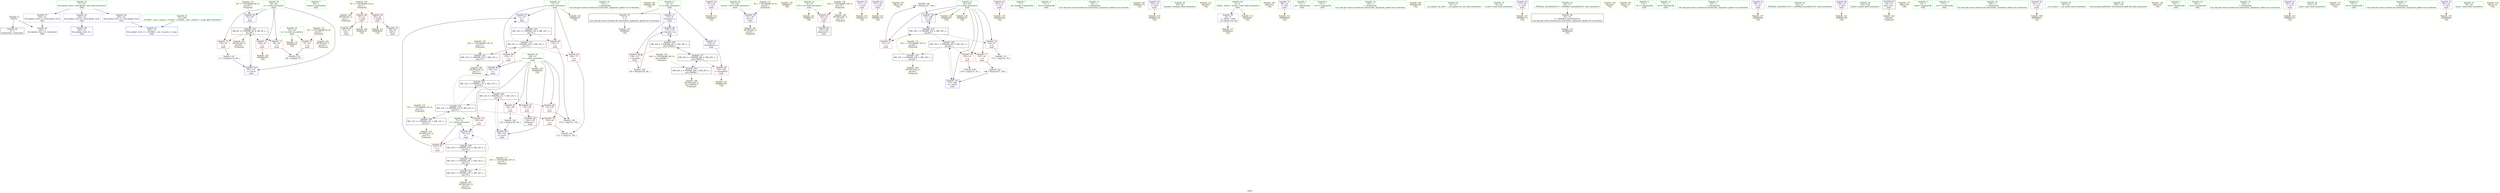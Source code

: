 digraph "SVFG" {
	label="SVFG";

	Node0x55e25ae00c70 [shape=record,color=grey,label="{NodeID: 0\nNullPtr}"];
	Node0x55e25ae00c70 -> Node0x55e25ae18ca0[style=solid];
	Node0x55e25ae00c70 -> Node0x55e25ae1c6e0[style=solid];
	Node0x55e25ae2abd0 [shape=record,color=yellow,style=double,label="{NodeID: 173\n8V_1 = ENCHI(MR_8V_0)\npts\{66 \}\nFun[main]}"];
	Node0x55e25ae2abd0 -> Node0x55e25ae1c8b0[style=dashed];
	Node0x55e25ae1c4e0 [shape=record,color=blue,label="{NodeID: 90\n202\<--32\nllvm.global_ctors_0\<--\nGlob }"];
	Node0x55e25ae02250 [shape=record,color=green,label="{NodeID: 7\n20\<--1\nstdout\<--dummyObj\nGlob }"];
	Node0x55e25ae2b1f0 [shape=record,color=yellow,style=double,label="{NodeID: 180\nRETMU(2V_1)\npts\{1 \}\nFun[main]}"];
	Node0x55e25ae192e0 [shape=record,color=blue,label="{NodeID: 97\n71\<--127\ny\<--\nmain\n}"];
	Node0x55e25ae192e0 -> Node0x55e25ae294f0[style=dashed];
	Node0x55e25ae174b0 [shape=record,color=green,label="{NodeID: 14\n78\<--1\n\<--dummyObj\nCan only get source location for instruction, argument, global var or function.}"];
	Node0x55e25ae2c250 [shape=record,color=yellow,style=double,label="{NodeID: 187\nRETMU(16V_2)\npts\{74 \}\nFun[main]}"];
	Node0x55e25ae19890 [shape=record,color=yellow,style=double,label="{NodeID: 104\nAPARM(106)\nCS[]}"];
	Node0x55e25ae17920 [shape=record,color=green,label="{NodeID: 21\n8\<--10\na\<--a_field_insensitive\nGlob }"];
	Node0x55e25ae17920 -> Node0x55e25ae18da0[style=solid];
	Node0x55e25ae17920 -> Node0x55e25ae1a4a0[style=solid];
	Node0x55e25ae17920 -> Node0x55e25ae1a570[style=solid];
	Node0x55e25ae1deb0 [shape=record,color=yellow,style=double,label="{NodeID: 111\nAPARM(87)\nCS[]}"];
	Node0x55e25ae18020 [shape=record,color=green,label="{NodeID: 28\n61\<--62\nretval\<--retval_field_insensitive\nmain\n}"];
	Node0x55e25ae18020 -> Node0x55e25ae1c7e0[style=solid];
	Node0x55e25ae1e460 [shape=record,color=yellow,style=double,label="{NodeID: 118\nAPARM(7)\nCS[]}"];
	Node0x55e25ae185d0 [shape=record,color=green,label="{NodeID: 35\n75\<--76\nx19\<--x19_field_insensitive\nmain\n}"];
	Node0x55e25ae185d0 -> Node0x55e25ae1c270[style=solid];
	Node0x55e25ae185d0 -> Node0x55e25ae1e7a0[style=solid];
	Node0x55e25ae1ea10 [shape=record,color=yellow,style=double,label="{NodeID: 125\nAPARM(111)\nCS[]}"];
	Node0x55e25ae18ca0 [shape=record,color=black,label="{NodeID: 42\n2\<--3\ndummyVal\<--dummyVal\n}"];
	Node0x55e25ae1efc0 [shape=record,color=yellow,style=double,label="{NodeID: 132\nAPARM(171)\nCS[]}"];
	Node0x55e25ae1a300 [shape=record,color=black,label="{NodeID: 49\n161\<--160\nidxprom21\<--\nmain\n}"];
	Node0x55e25ae199f0 [shape=record,color=yellow,style=double,label="{NodeID: 139\nARet(118)\nCS[]}"];
	Node0x55e25ae1a8b0 [shape=record,color=purple,label="{NodeID: 56\n87\<--18\n\<--.str.3\nmain\n}"];
	Node0x55e25ae1a8b0 -> Node0x55e25ae1deb0[style=solid];
	Node0x55e25ae1a0e0 [shape=record,color=grey,label="{NodeID: 146\n148 = Binary(147, 149, )\n}"];
	Node0x55e25ae1a0e0 -> Node0x55e25ae19550[style=solid];
	Node0x55e25ae1ae60 [shape=record,color=purple,label="{NodeID: 63\n164\<--27\n\<--.str.7\nmain\n}"];
	Node0x55e25ae1ae60 -> Node0x55e25ae1ee20[style=solid];
	Node0x55e25ae249f0 [shape=record,color=black,label="{NodeID: 153\nMR_10V_3 = PHI(MR_10V_4, MR_10V_2, )\npts\{68 \}\n}"];
	Node0x55e25ae249f0 -> Node0x55e25ae1b7e0[style=dashed];
	Node0x55e25ae249f0 -> Node0x55e25ae1b8b0[style=dashed];
	Node0x55e25ae249f0 -> Node0x55e25ae19550[style=dashed];
	Node0x55e25ae249f0 -> Node0x55e25ae280f0[style=dashed];
	Node0x55e25ae1b4a0 [shape=record,color=red,label="{NodeID: 70\n97\<--63\n\<--zz\nmain\n}"];
	Node0x55e25ae1b4a0 -> Node0x55e25ae20bc0[style=solid];
	Node0x55e25ae26cf0 [shape=record,color=black,label="{NodeID: 160\nMR_12V_2 = PHI(MR_12V_3, MR_12V_1, )\npts\{70 \}\n}"];
	Node0x55e25ae26cf0 -> Node0x55e25ae24ef0[style=dashed];
	Node0x55e25ae26cf0 -> Node0x55e25ae2c090[style=dashed];
	Node0x55e25ae1ba50 [shape=record,color=red,label="{NodeID: 77\n167\<--67\n\<--n\nmain\n}"];
	Node0x55e25ae1ba50 -> Node0x55e25ae19c60[style=solid];
	Node0x55e25ae28ff0 [shape=record,color=black,label="{NodeID: 167\nMR_12V_5 = PHI(MR_12V_4, MR_12V_3, )\npts\{70 \}\n}"];
	Node0x55e25ae28ff0 -> Node0x55e25ae285f0[style=dashed];
	Node0x55e25ae1c000 [shape=record,color=red,label="{NodeID: 84\n125\<--71\n\<--y\nmain\n}"];
	Node0x55e25ae1c000 -> Node0x55e25ae19210[style=solid];
	Node0x55e25adffd80 [shape=record,color=green,label="{NodeID: 1\n7\<--1\n__dso_handle\<--dummyObj\nGlob }"];
	Node0x55e25ae2acb0 [shape=record,color=yellow,style=double,label="{NodeID: 174\n10V_1 = ENCHI(MR_10V_0)\npts\{68 \}\nFun[main]}"];
	Node0x55e25ae2acb0 -> Node0x55e25ae267f0[style=dashed];
	Node0x55e25ae1c5e0 [shape=record,color=blue,label="{NodeID: 91\n203\<--33\nllvm.global_ctors_1\<--_GLOBAL__sub_I_zuoyou_1_0.cpp\nGlob }"];
	Node0x55e25ae022e0 [shape=record,color=green,label="{NodeID: 8\n21\<--1\n.str.4\<--dummyObj\nGlob }"];
	Node0x55e25ae2bd10 [shape=record,color=yellow,style=double,label="{NodeID: 181\nRETMU(4V_2)\npts\{62 \}\nFun[main]}"];
	Node0x55e25ae193b0 [shape=record,color=blue,label="{NodeID: 98\n137\<--139\narrayidx\<--inc\nmain\n}"];
	Node0x55e25ae193b0 -> Node0x55e25ae28af0[style=dashed];
	Node0x55e25ae17540 [shape=record,color=green,label="{NodeID: 15\n94\<--1\n\<--dummyObj\nCan only get source location for instruction, argument, global var or function.}"];
	Node0x55e25ae2c330 [shape=record,color=yellow,style=double,label="{NodeID: 188\nRETMU(18V_1)\npts\{76 \}\nFun[main]}"];
	Node0x55e25ae19960 [shape=record,color=yellow,style=double,label="{NodeID: 105\nAPARM(107)\nCS[]}"];
	Node0x55e25ae17a20 [shape=record,color=green,label="{NodeID: 22\n31\<--35\nllvm.global_ctors\<--llvm.global_ctors_field_insensitive\nGlob }"];
	Node0x55e25ae17a20 -> Node0x55e25ae1b000[style=solid];
	Node0x55e25ae17a20 -> Node0x55e25ae1b100[style=solid];
	Node0x55e25ae17a20 -> Node0x55e25ae1b200[style=solid];
	Node0x55e25ae1df80 [shape=record,color=yellow,style=double,label="{NodeID: 112\nAPARM(85)\nCS[]}"];
	Node0x55e25ae180f0 [shape=record,color=green,label="{NodeID: 29\n63\<--64\nzz\<--zz_field_insensitive\nmain\n}"];
	Node0x55e25ae180f0 -> Node0x55e25ae1b4a0[style=solid];
	Node0x55e25ae180f0 -> Node0x55e25ae1e120[style=solid];
	Node0x55e25ae1e530 [shape=record,color=yellow,style=double,label="{NodeID: 119\nAPARM(152)\nCS[]}"];
	Node0x55e25ae186a0 [shape=record,color=green,label="{NodeID: 36\n83\<--84\nfreopen\<--freopen_field_insensitive\n}"];
	Node0x55e25ae1eae0 [shape=record,color=yellow,style=double,label="{NodeID: 126\nAPARM(67)\nCS[]}"];
	Node0x55e25ae18da0 [shape=record,color=black,label="{NodeID: 43\n9\<--8\n\<--a\nCan only get source location for instruction, argument, global var or function.}"];
	Node0x55e25ae18da0 -> Node0x55e25ae197c0[style=solid];
	Node0x55e25ae1f090 [shape=record,color=yellow,style=double,label="{NodeID: 133\nARet(90)\nCS[]}"];
	Node0x55e25ae1a3d0 [shape=record,color=purple,label="{NodeID: 50\n42\<--4\n\<--_ZStL8__ioinit\n__cxx_global_var_init\n}"];
	Node0x55e25ae1a3d0 -> Node0x55e25ae1e390[style=solid];
	Node0x55e25ae19a80 [shape=record,color=yellow,style=double,label="{NodeID: 140\nARet(165)\nCS[]}"];
	Node0x55e25ae1a980 [shape=record,color=purple,label="{NodeID: 57\n89\<--21\n\<--.str.4\nmain\n}"];
	Node0x55e25ae1a980 -> Node0x55e25ae1e050[style=solid];
	Node0x55e25ae20440 [shape=record,color=grey,label="{NodeID: 147\n177 = Binary(176, 94, )\n}"];
	Node0x55e25ae20440 -> Node0x55e25ae196f0[style=solid];
	Node0x55e25ae1af30 [shape=record,color=purple,label="{NodeID: 64\n171\<--29\n\<--.str.8\nmain\n}"];
	Node0x55e25ae1af30 -> Node0x55e25ae1efc0[style=solid];
	Node0x55e25ae24ef0 [shape=record,color=black,label="{NodeID: 154\nMR_12V_3 = PHI(MR_12V_6, MR_12V_2, )\npts\{70 \}\n}"];
	Node0x55e25ae24ef0 -> Node0x55e25ae1bb20[style=dashed];
	Node0x55e25ae24ef0 -> Node0x55e25ae1bbf0[style=dashed];
	Node0x55e25ae24ef0 -> Node0x55e25ae19210[style=dashed];
	Node0x55e25ae24ef0 -> Node0x55e25ae26cf0[style=dashed];
	Node0x55e25ae24ef0 -> Node0x55e25ae28ff0[style=dashed];
	Node0x55e25ae1b570 [shape=record,color=red,label="{NodeID: 71\n96\<--65\n\<--z\nmain\n}"];
	Node0x55e25ae1b570 -> Node0x55e25ae20bc0[style=solid];
	Node0x55e25ae271f0 [shape=record,color=black,label="{NodeID: 161\nMR_14V_2 = PHI(MR_14V_3, MR_14V_1, )\npts\{72 \}\n}"];
	Node0x55e25ae271f0 -> Node0x55e25ae253f0[style=dashed];
	Node0x55e25ae271f0 -> Node0x55e25ae2c170[style=dashed];
	Node0x55e25ae1bb20 [shape=record,color=red,label="{NodeID: 78\n119\<--69\n\<--x\nmain\n}"];
	Node0x55e25ae1bb20 -> Node0x55e25ae208c0[style=solid];
	Node0x55e25ae294f0 [shape=record,color=black,label="{NodeID: 168\nMR_14V_5 = PHI(MR_14V_4, MR_14V_3, )\npts\{72 \}\n}"];
	Node0x55e25ae294f0 -> Node0x55e25ae1c0d0[style=dashed];
	Node0x55e25ae294f0 -> Node0x55e25ae253f0[style=dashed];
	Node0x55e25ae1c0d0 [shape=record,color=red,label="{NodeID: 85\n132\<--71\n\<--y\nmain\n}"];
	Node0x55e25ae1c0d0 -> Node0x55e25ae20740[style=solid];
	Node0x55e25ae00fd0 [shape=record,color=green,label="{NodeID: 2\n11\<--1\n.str\<--dummyObj\nGlob }"];
	Node0x55e25ae2ad90 [shape=record,color=yellow,style=double,label="{NodeID: 175\n12V_1 = ENCHI(MR_12V_0)\npts\{70 \}\nFun[main]}"];
	Node0x55e25ae2ad90 -> Node0x55e25ae26cf0[style=dashed];
	Node0x55e25ae1c6e0 [shape=record,color=blue, style = dotted,label="{NodeID: 92\n204\<--3\nllvm.global_ctors_2\<--dummyVal\nGlob }"];
	Node0x55e25ae01830 [shape=record,color=green,label="{NodeID: 9\n23\<--1\n.str.5\<--dummyObj\nGlob }"];
	Node0x55e25ae2bdf0 [shape=record,color=yellow,style=double,label="{NodeID: 182\nRETMU(6V_1)\npts\{64 \}\nFun[main]}"];
	Node0x55e25ae19480 [shape=record,color=blue,label="{NodeID: 99\n69\<--143\nx\<--inc12\nmain\n}"];
	Node0x55e25ae19480 -> Node0x55e25ae285f0[style=dashed];
	Node0x55e25ae175d0 [shape=record,color=green,label="{NodeID: 16\n106\<--1\n\<--dummyObj\nCan only get source location for instruction, argument, global var or function.}"];
	Node0x55e25ae2c410 [shape=record,color=yellow,style=double,label="{NodeID: 189\nRETMU(20V_2)\npts\{100000 \}\nFun[main]}"];
	Node0x55e25ae1daa0 [shape=record,color=yellow,style=double,label="{NodeID: 106\nAPARM(108)\nCS[]}"];
	Node0x55e25ae17b20 [shape=record,color=green,label="{NodeID: 23\n36\<--37\n__cxx_global_var_init\<--__cxx_global_var_init_field_insensitive\n}"];
	Node0x55e25ae1e050 [shape=record,color=yellow,style=double,label="{NodeID: 113\nAPARM(89)\nCS[]}"];
	Node0x55e25ae181c0 [shape=record,color=green,label="{NodeID: 30\n65\<--66\nz\<--z_field_insensitive\nmain\n}"];
	Node0x55e25ae181c0 -> Node0x55e25ae1b570[style=solid];
	Node0x55e25ae181c0 -> Node0x55e25ae1b640[style=solid];
	Node0x55e25ae181c0 -> Node0x55e25ae1b710[style=solid];
	Node0x55e25ae181c0 -> Node0x55e25ae1c8b0[style=solid];
	Node0x55e25ae181c0 -> Node0x55e25ae196f0[style=solid];
	Node0x55e25ae1e600 [shape=record,color=yellow,style=double,label="{NodeID: 120\nAPARM(67)\nCS[]}"];
	Node0x55e25ae187a0 [shape=record,color=green,label="{NodeID: 37\n91\<--92\nscanf\<--scanf_field_insensitive\n}"];
	Node0x55e25ae1ebb0 [shape=record,color=yellow,style=double,label="{NodeID: 127\nAPARM(117)\nCS[]}"];
	Node0x55e25ae18ea0 [shape=record,color=black,label="{NodeID: 44\n44\<--45\n\<--_ZNSt8ios_base4InitD1Ev\nCan only get source location for instruction, argument, global var or function.}"];
	Node0x55e25ae18ea0 -> Node0x55e25ae1e2c0[style=solid];
	Node0x55e25ae1f120 [shape=record,color=yellow,style=double,label="{NodeID: 134\nARet(43)\nCS[]}"];
	Node0x55e25ae1a4a0 [shape=record,color=purple,label="{NodeID: 51\n137\<--8\narrayidx\<--a\nmain\n}"];
	Node0x55e25ae1a4a0 -> Node0x55e25ae1c340[style=solid];
	Node0x55e25ae1a4a0 -> Node0x55e25ae193b0[style=solid];
	Node0x55e25ae19b10 [shape=record,color=yellow,style=double,label="{NodeID: 141\nARet(172)\nCS[]}"];
	Node0x55e25ae1aa50 [shape=record,color=purple,label="{NodeID: 58\n111\<--21\n\<--.str.4\nmain\n}"];
	Node0x55e25ae1aa50 -> Node0x55e25ae1ea10[style=solid];
	Node0x55e25ae205c0 [shape=record,color=grey,label="{NodeID: 148\n156 = cmp(155, 78, )\n}"];
	Node0x55e25ae1b000 [shape=record,color=purple,label="{NodeID: 65\n202\<--31\nllvm.global_ctors_0\<--llvm.global_ctors\nGlob }"];
	Node0x55e25ae1b000 -> Node0x55e25ae1c4e0[style=solid];
	Node0x55e25ae253f0 [shape=record,color=black,label="{NodeID: 155\nMR_14V_3 = PHI(MR_14V_5, MR_14V_2, )\npts\{72 \}\n}"];
	Node0x55e25ae253f0 -> Node0x55e25ae1bf30[style=dashed];
	Node0x55e25ae253f0 -> Node0x55e25ae1c000[style=dashed];
	Node0x55e25ae253f0 -> Node0x55e25ae192e0[style=dashed];
	Node0x55e25ae253f0 -> Node0x55e25ae271f0[style=dashed];
	Node0x55e25ae253f0 -> Node0x55e25ae294f0[style=dashed];
	Node0x55e25ae1b640 [shape=record,color=red,label="{NodeID: 72\n100\<--65\n\<--z\nmain\n}"];
	Node0x55e25ae1b640 -> Node0x55e25ae1e940[style=solid];
	Node0x55e25ae276f0 [shape=record,color=black,label="{NodeID: 162\nMR_16V_2 = PHI(MR_16V_3, MR_16V_1, )\npts\{74 \}\n}"];
	Node0x55e25ae276f0 -> Node0x55e25ae258f0[style=dashed];
	Node0x55e25ae276f0 -> Node0x55e25ae2c250[style=dashed];
	Node0x55e25ae1bbf0 [shape=record,color=red,label="{NodeID: 79\n123\<--69\n\<--x\nmain\n}"];
	Node0x55e25ae1bbf0 -> Node0x55e25ae1c980[style=solid];
	Node0x55e25ae299f0 [shape=record,color=black,label="{NodeID: 169\nMR_16V_5 = PHI(MR_16V_4, MR_16V_3, )\npts\{74 \}\n}"];
	Node0x55e25ae299f0 -> Node0x55e25ae258f0[style=dashed];
	Node0x55e25ae1c1a0 [shape=record,color=red,label="{NodeID: 86\n127\<--73\n\<--t\nmain\n}"];
	Node0x55e25ae1c1a0 -> Node0x55e25ae192e0[style=solid];
	Node0x55e25ae010c0 [shape=record,color=green,label="{NodeID: 3\n13\<--1\n.str.1\<--dummyObj\nGlob }"];
	Node0x55e25ae2ae70 [shape=record,color=yellow,style=double,label="{NodeID: 176\n14V_1 = ENCHI(MR_14V_0)\npts\{72 \}\nFun[main]}"];
	Node0x55e25ae2ae70 -> Node0x55e25ae271f0[style=dashed];
	Node0x55e25ae1c7e0 [shape=record,color=blue,label="{NodeID: 93\n61\<--78\nretval\<--\nmain\n}"];
	Node0x55e25ae1c7e0 -> Node0x55e25ae2bd10[style=dashed];
	Node0x55e25ae018c0 [shape=record,color=green,label="{NodeID: 10\n25\<--1\n.str.6\<--dummyObj\nGlob }"];
	Node0x55e25ae2bed0 [shape=record,color=yellow,style=double,label="{NodeID: 183\nRETMU(8V_3)\npts\{66 \}\nFun[main]}"];
	Node0x55e25ae19550 [shape=record,color=blue,label="{NodeID: 100\n67\<--148\nn\<--dec\nmain\n}"];
	Node0x55e25ae19550 -> Node0x55e25ae249f0[style=dashed];
	Node0x55e25ae17660 [shape=record,color=green,label="{NodeID: 17\n107\<--1\n\<--dummyObj\nCan only get source location for instruction, argument, global var or function.}"];
	Node0x55e25ae1db70 [shape=record,color=yellow,style=double,label="{NodeID: 107\nAPARM(80)\nCS[]}"];
	Node0x55e25ae17c20 [shape=record,color=green,label="{NodeID: 24\n40\<--41\n_ZNSt8ios_base4InitC1Ev\<--_ZNSt8ios_base4InitC1Ev_field_insensitive\n}"];
	Node0x55e25ae1e120 [shape=record,color=yellow,style=double,label="{NodeID: 114\nAPARM(63)\nCS[]}"];
	Node0x55e25ae18290 [shape=record,color=green,label="{NodeID: 31\n67\<--68\nn\<--n_field_insensitive\nmain\n}"];
	Node0x55e25ae18290 -> Node0x55e25ae1b7e0[style=solid];
	Node0x55e25ae18290 -> Node0x55e25ae1b8b0[style=solid];
	Node0x55e25ae18290 -> Node0x55e25ae1b980[style=solid];
	Node0x55e25ae18290 -> Node0x55e25ae1ba50[style=solid];
	Node0x55e25ae18290 -> Node0x55e25ae19550[style=solid];
	Node0x55e25ae18290 -> Node0x55e25ae19620[style=solid];
	Node0x55e25ae18290 -> Node0x55e25ae1e600[style=solid];
	Node0x55e25ae18290 -> Node0x55e25ae1eae0[style=solid];
	Node0x55e25ae1e6d0 [shape=record,color=yellow,style=double,label="{NodeID: 121\nAPARM(158)\nCS[]}"];
	Node0x55e25ae188a0 [shape=record,color=green,label="{NodeID: 38\n103\<--104\nprintf\<--printf_field_insensitive\n}"];
	Node0x55e25ae1ec80 [shape=record,color=yellow,style=double,label="{NodeID: 128\nAPARM(69)\nCS[]}"];
	Node0x55e25ae18fa0 [shape=record,color=black,label="{NodeID: 45\n60\<--78\nmain_ret\<--\nmain\n}"];
	Node0x55e25ae18fa0 -> Node0x55e25ae19ba0[style=solid];
	Node0x55e25ae1f1b0 [shape=record,color=yellow,style=double,label="{NodeID: 135\nARet(153)\nCS[]}"];
	Node0x55e25ae1a570 [shape=record,color=purple,label="{NodeID: 52\n162\<--8\narrayidx22\<--a\nmain\n}"];
	Node0x55e25ae1a570 -> Node0x55e25ae1c410[style=solid];
	Node0x55e25ae19ba0 [shape=record,color=yellow,style=double,label="{NodeID: 142\nFRet(60)\nFun[main]}"];
	Node0x55e25ae1ab20 [shape=record,color=purple,label="{NodeID: 59\n152\<--21\n\<--.str.4\nmain\n}"];
	Node0x55e25ae1ab20 -> Node0x55e25ae1e530[style=solid];
	Node0x55e25ae20740 [shape=record,color=grey,label="{NodeID: 149\n133 = cmp(131, 132, )\n}"];
	Node0x55e25ae1b100 [shape=record,color=purple,label="{NodeID: 66\n203\<--31\nllvm.global_ctors_1\<--llvm.global_ctors\nGlob }"];
	Node0x55e25ae1b100 -> Node0x55e25ae1c5e0[style=solid];
	Node0x55e25ae258f0 [shape=record,color=black,label="{NodeID: 156\nMR_16V_3 = PHI(MR_16V_5, MR_16V_2, )\npts\{74 \}\n}"];
	Node0x55e25ae258f0 -> Node0x55e25ae1c980[style=dashed];
	Node0x55e25ae258f0 -> Node0x55e25ae276f0[style=dashed];
	Node0x55e25ae258f0 -> Node0x55e25ae299f0[style=dashed];
	Node0x55e25ae1b710 [shape=record,color=red,label="{NodeID: 73\n176\<--65\n\<--z\nmain\n}"];
	Node0x55e25ae1b710 -> Node0x55e25ae20440[style=solid];
	Node0x55e25ae27bf0 [shape=record,color=black,label="{NodeID: 163\nMR_20V_2 = PHI(MR_20V_3, MR_20V_1, )\npts\{100000 \}\n}"];
	Node0x55e25ae27bf0 -> Node0x55e25ae25df0[style=dashed];
	Node0x55e25ae27bf0 -> Node0x55e25ae2c410[style=dashed];
	Node0x55e25ae1bcc0 [shape=record,color=red,label="{NodeID: 80\n131\<--69\n\<--x\nmain\n}"];
	Node0x55e25ae1bcc0 -> Node0x55e25ae20740[style=solid];
	Node0x55e25ae29ef0 [shape=record,color=yellow,style=double,label="{NodeID: 170\n2V_1 = ENCHI(MR_2V_0)\npts\{1 \}\nFun[main]}"];
	Node0x55e25ae29ef0 -> Node0x55e25ae1b300[style=dashed];
	Node0x55e25ae29ef0 -> Node0x55e25ae1b3d0[style=dashed];
	Node0x55e25ae29ef0 -> Node0x55e25ae2b1f0[style=dashed];
	Node0x55e25ae1c270 [shape=record,color=red,label="{NodeID: 87\n160\<--75\n\<--x19\nmain\n}"];
	Node0x55e25ae1c270 -> Node0x55e25ae1a300[style=solid];
	Node0x55e25ae16ef0 [shape=record,color=green,label="{NodeID: 4\n15\<--1\nstdin\<--dummyObj\nGlob }"];
	Node0x55e25ae2af50 [shape=record,color=yellow,style=double,label="{NodeID: 177\n16V_1 = ENCHI(MR_16V_0)\npts\{74 \}\nFun[main]}"];
	Node0x55e25ae2af50 -> Node0x55e25ae276f0[style=dashed];
	Node0x55e25ae1c8b0 [shape=record,color=blue,label="{NodeID: 94\n65\<--94\nz\<--\nmain\n}"];
	Node0x55e25ae1c8b0 -> Node0x55e25ae262f0[style=dashed];
	Node0x55e25ae01990 [shape=record,color=green,label="{NodeID: 11\n27\<--1\n.str.7\<--dummyObj\nGlob }"];
	Node0x55e25ae2bfb0 [shape=record,color=yellow,style=double,label="{NodeID: 184\nRETMU(10V_2)\npts\{68 \}\nFun[main]}"];
	Node0x55e25ae19620 [shape=record,color=blue,label="{NodeID: 101\n67\<--168\nn\<--dec25\nmain\n}"];
	Node0x55e25ae19620 -> Node0x55e25ae280f0[style=dashed];
	Node0x55e25ae176f0 [shape=record,color=green,label="{NodeID: 18\n108\<--1\n\<--dummyObj\nCan only get source location for instruction, argument, global var or function.}"];
	Node0x55e25ae1dc40 [shape=record,color=yellow,style=double,label="{NodeID: 108\nAPARM(81)\nCS[]}"];
	Node0x55e25ae17d20 [shape=record,color=green,label="{NodeID: 25\n46\<--47\n__cxa_atexit\<--__cxa_atexit_field_insensitive\n}"];
	Node0x55e25ae1e1f0 [shape=record,color=yellow,style=double,label="{NodeID: 115\nAPARM(4)\nCS[]}"];
	Node0x55e25ae18360 [shape=record,color=green,label="{NodeID: 32\n69\<--70\nx\<--x_field_insensitive\nmain\n}"];
	Node0x55e25ae18360 -> Node0x55e25ae1bb20[style=solid];
	Node0x55e25ae18360 -> Node0x55e25ae1bbf0[style=solid];
	Node0x55e25ae18360 -> Node0x55e25ae1bcc0[style=solid];
	Node0x55e25ae18360 -> Node0x55e25ae1bd90[style=solid];
	Node0x55e25ae18360 -> Node0x55e25ae1be60[style=solid];
	Node0x55e25ae18360 -> Node0x55e25ae19210[style=solid];
	Node0x55e25ae18360 -> Node0x55e25ae19480[style=solid];
	Node0x55e25ae18360 -> Node0x55e25ae1ec80[style=solid];
	Node0x55e25ae1e7a0 [shape=record,color=yellow,style=double,label="{NodeID: 122\nAPARM(75)\nCS[]}"];
	Node0x55e25ae189a0 [shape=record,color=green,label="{NodeID: 39\n109\<--110\nllvm.memset.p0i8.i64\<--llvm.memset.p0i8.i64_field_insensitive\n}"];
	Node0x55e25ae1ed50 [shape=record,color=yellow,style=double,label="{NodeID: 129\nAPARM(71)\nCS[]}"];
	Node0x55e25ae19070 [shape=record,color=black,label="{NodeID: 46\n82\<--79\ncall\<--\nmain\n}"];
	Node0x55e25ae1f240 [shape=record,color=yellow,style=double,label="{NodeID: 136\nARet(159)\nCS[]}"];
	Node0x55e25ae1a640 [shape=record,color=purple,label="{NodeID: 53\n80\<--11\n\<--.str\nmain\n}"];
	Node0x55e25ae1a640 -> Node0x55e25ae1db70[style=solid];
	Node0x55e25ae19c60 [shape=record,color=grey,label="{NodeID: 143\n168 = Binary(167, 149, )\n}"];
	Node0x55e25ae19c60 -> Node0x55e25ae19620[style=solid];
	Node0x55e25ae1abf0 [shape=record,color=purple,label="{NodeID: 60\n158\<--21\n\<--.str.4\nmain\n}"];
	Node0x55e25ae1abf0 -> Node0x55e25ae1e6d0[style=solid];
	Node0x55e25ae208c0 [shape=record,color=grey,label="{NodeID: 150\n121 = cmp(119, 120, )\n}"];
	Node0x55e25ae1b200 [shape=record,color=purple,label="{NodeID: 67\n204\<--31\nllvm.global_ctors_2\<--llvm.global_ctors\nGlob }"];
	Node0x55e25ae1b200 -> Node0x55e25ae1c6e0[style=solid];
	Node0x55e25ae25df0 [shape=record,color=black,label="{NodeID: 157\nMR_20V_3 = PHI(MR_20V_4, MR_20V_2, )\npts\{100000 \}\n}"];
	Node0x55e25ae25df0 -> Node0x55e25ae1c410[style=dashed];
	Node0x55e25ae25df0 -> Node0x55e25ae27bf0[style=dashed];
	Node0x55e25ae25df0 -> Node0x55e25ae28af0[style=dashed];
	Node0x55e25ae1b7e0 [shape=record,color=red,label="{NodeID: 74\n114\<--67\n\<--n\nmain\n}"];
	Node0x55e25ae1b7e0 -> Node0x55e25ae20a40[style=solid];
	Node0x55e25ae280f0 [shape=record,color=black,label="{NodeID: 164\nMR_10V_5 = PHI(MR_10V_6, MR_10V_3, )\npts\{68 \}\n}"];
	Node0x55e25ae280f0 -> Node0x55e25ae1b980[style=dashed];
	Node0x55e25ae280f0 -> Node0x55e25ae1ba50[style=dashed];
	Node0x55e25ae280f0 -> Node0x55e25ae19620[style=dashed];
	Node0x55e25ae280f0 -> Node0x55e25ae267f0[style=dashed];
	Node0x55e25ae1bd90 [shape=record,color=red,label="{NodeID: 81\n135\<--69\n\<--x\nmain\n}"];
	Node0x55e25ae1bd90 -> Node0x55e25ae1a230[style=solid];
	Node0x55e25ae2aa10 [shape=record,color=yellow,style=double,label="{NodeID: 171\n4V_1 = ENCHI(MR_4V_0)\npts\{62 \}\nFun[main]}"];
	Node0x55e25ae2aa10 -> Node0x55e25ae1c7e0[style=dashed];
	Node0x55e25ae1c340 [shape=record,color=red,label="{NodeID: 88\n138\<--137\n\<--arrayidx\nmain\n}"];
	Node0x55e25ae1c340 -> Node0x55e25ae19f60[style=solid];
	Node0x55e25ae00e10 [shape=record,color=green,label="{NodeID: 5\n16\<--1\n.str.2\<--dummyObj\nGlob }"];
	Node0x55e25ae2b030 [shape=record,color=yellow,style=double,label="{NodeID: 178\n18V_1 = ENCHI(MR_18V_0)\npts\{76 \}\nFun[main]}"];
	Node0x55e25ae2b030 -> Node0x55e25ae1c270[style=dashed];
	Node0x55e25ae2b030 -> Node0x55e25ae2c330[style=dashed];
	Node0x55e25ae1c980 [shape=record,color=blue,label="{NodeID: 95\n73\<--123\nt\<--\nmain\n}"];
	Node0x55e25ae1c980 -> Node0x55e25ae1c1a0[style=dashed];
	Node0x55e25ae1c980 -> Node0x55e25ae299f0[style=dashed];
	Node0x55e25ae17390 [shape=record,color=green,label="{NodeID: 12\n29\<--1\n.str.8\<--dummyObj\nGlob }"];
	Node0x55e25ae2c090 [shape=record,color=yellow,style=double,label="{NodeID: 185\nRETMU(12V_2)\npts\{70 \}\nFun[main]}"];
	Node0x55e25ae196f0 [shape=record,color=blue,label="{NodeID: 102\n65\<--177\nz\<--inc29\nmain\n}"];
	Node0x55e25ae196f0 -> Node0x55e25ae262f0[style=dashed];
	Node0x55e25ae17780 [shape=record,color=green,label="{NodeID: 19\n149\<--1\n\<--dummyObj\nCan only get source location for instruction, argument, global var or function.}"];
	Node0x55e25ae1dd10 [shape=record,color=yellow,style=double,label="{NodeID: 109\nAPARM(79)\nCS[]}"];
	Node0x55e25ae17e20 [shape=record,color=green,label="{NodeID: 26\n45\<--51\n_ZNSt8ios_base4InitD1Ev\<--_ZNSt8ios_base4InitD1Ev_field_insensitive\n}"];
	Node0x55e25ae17e20 -> Node0x55e25ae18ea0[style=solid];
	Node0x55e25ae1e2c0 [shape=record,color=yellow,style=double,label="{NodeID: 116\nAPARM(44)\nCS[]}"];
	Node0x55e25ae18430 [shape=record,color=green,label="{NodeID: 33\n71\<--72\ny\<--y_field_insensitive\nmain\n}"];
	Node0x55e25ae18430 -> Node0x55e25ae1bf30[style=solid];
	Node0x55e25ae18430 -> Node0x55e25ae1c000[style=solid];
	Node0x55e25ae18430 -> Node0x55e25ae1c0d0[style=solid];
	Node0x55e25ae18430 -> Node0x55e25ae192e0[style=solid];
	Node0x55e25ae18430 -> Node0x55e25ae1ed50[style=solid];
	Node0x55e25ae1e870 [shape=record,color=yellow,style=double,label="{NodeID: 123\nAPARM(101)\nCS[]}"];
	Node0x55e25ae18aa0 [shape=record,color=green,label="{NodeID: 40\n173\<--174\nputs\<--puts_field_insensitive\n}"];
	Node0x55e25ae1ee20 [shape=record,color=yellow,style=double,label="{NodeID: 130\nAPARM(164)\nCS[]}"];
	Node0x55e25ae19140 [shape=record,color=black,label="{NodeID: 47\n88\<--85\ncall1\<--\nmain\n}"];
	Node0x55e25ae1f2d0 [shape=record,color=yellow,style=double,label="{NodeID: 137\nARet(102)\nCS[]}"];
	Node0x55e25ae1a710 [shape=record,color=purple,label="{NodeID: 54\n81\<--13\n\<--.str.1\nmain\n}"];
	Node0x55e25ae1a710 -> Node0x55e25ae1dc40[style=solid];
	Node0x55e25ae19de0 [shape=record,color=grey,label="{NodeID: 144\n143 = Binary(142, 94, )\n}"];
	Node0x55e25ae19de0 -> Node0x55e25ae19480[style=solid];
	Node0x55e25ae1acc0 [shape=record,color=purple,label="{NodeID: 61\n101\<--23\n\<--.str.5\nmain\n}"];
	Node0x55e25ae1acc0 -> Node0x55e25ae1e870[style=solid];
	Node0x55e25ae20a40 [shape=record,color=grey,label="{NodeID: 151\n115 = cmp(114, 78, )\n}"];
	Node0x55e25ae1b300 [shape=record,color=red,label="{NodeID: 68\n79\<--15\n\<--stdin\nmain\n}"];
	Node0x55e25ae1b300 -> Node0x55e25ae19070[style=solid];
	Node0x55e25ae1b300 -> Node0x55e25ae1dd10[style=solid];
	Node0x55e25ae262f0 [shape=record,color=black,label="{NodeID: 158\nMR_8V_3 = PHI(MR_8V_4, MR_8V_2, )\npts\{66 \}\n}"];
	Node0x55e25ae262f0 -> Node0x55e25ae1b570[style=dashed];
	Node0x55e25ae262f0 -> Node0x55e25ae1b640[style=dashed];
	Node0x55e25ae262f0 -> Node0x55e25ae1b710[style=dashed];
	Node0x55e25ae262f0 -> Node0x55e25ae196f0[style=dashed];
	Node0x55e25ae262f0 -> Node0x55e25ae2bed0[style=dashed];
	Node0x55e25ae1b8b0 [shape=record,color=red,label="{NodeID: 75\n147\<--67\n\<--n\nmain\n}"];
	Node0x55e25ae1b8b0 -> Node0x55e25ae1a0e0[style=solid];
	Node0x55e25ae285f0 [shape=record,color=black,label="{NodeID: 165\nMR_12V_6 = PHI(MR_12V_7, MR_12V_5, )\npts\{70 \}\n}"];
	Node0x55e25ae285f0 -> Node0x55e25ae1bcc0[style=dashed];
	Node0x55e25ae285f0 -> Node0x55e25ae1bd90[style=dashed];
	Node0x55e25ae285f0 -> Node0x55e25ae1be60[style=dashed];
	Node0x55e25ae285f0 -> Node0x55e25ae19480[style=dashed];
	Node0x55e25ae285f0 -> Node0x55e25ae24ef0[style=dashed];
	Node0x55e25ae1be60 [shape=record,color=red,label="{NodeID: 82\n142\<--69\n\<--x\nmain\n}"];
	Node0x55e25ae1be60 -> Node0x55e25ae19de0[style=solid];
	Node0x55e25ae2aaf0 [shape=record,color=yellow,style=double,label="{NodeID: 172\n6V_1 = ENCHI(MR_6V_0)\npts\{64 \}\nFun[main]}"];
	Node0x55e25ae2aaf0 -> Node0x55e25ae1b4a0[style=dashed];
	Node0x55e25ae2aaf0 -> Node0x55e25ae2bdf0[style=dashed];
	Node0x55e25ae1c410 [shape=record,color=red,label="{NodeID: 89\n163\<--162\n\<--arrayidx22\nmain\n}"];
	Node0x55e25ae1c410 -> Node0x55e25ae1eef0[style=solid];
	Node0x55e25ae00ea0 [shape=record,color=green,label="{NodeID: 6\n18\<--1\n.str.3\<--dummyObj\nGlob }"];
	Node0x55e25ae2b110 [shape=record,color=yellow,style=double,label="{NodeID: 179\n20V_1 = ENCHI(MR_20V_0)\npts\{100000 \}\nFun[main]}"];
	Node0x55e25ae2b110 -> Node0x55e25ae27bf0[style=dashed];
	Node0x55e25ae19210 [shape=record,color=blue,label="{NodeID: 96\n69\<--125\nx\<--\nmain\n}"];
	Node0x55e25ae19210 -> Node0x55e25ae28ff0[style=dashed];
	Node0x55e25ae17420 [shape=record,color=green,label="{NodeID: 13\n32\<--1\n\<--dummyObj\nCan only get source location for instruction, argument, global var or function.}"];
	Node0x55e25ae2c170 [shape=record,color=yellow,style=double,label="{NodeID: 186\nRETMU(14V_2)\npts\{72 \}\nFun[main]}"];
	Node0x55e25ae197c0 [shape=record,color=yellow,style=double,label="{NodeID: 103\nAPARM(9)\nCS[]}"];
	Node0x55e25ae17850 [shape=record,color=green,label="{NodeID: 20\n4\<--6\n_ZStL8__ioinit\<--_ZStL8__ioinit_field_insensitive\nGlob }"];
	Node0x55e25ae17850 -> Node0x55e25ae1a3d0[style=solid];
	Node0x55e25ae17850 -> Node0x55e25ae1e1f0[style=solid];
	Node0x55e25ae1dde0 [shape=record,color=yellow,style=double,label="{NodeID: 110\nAPARM(86)\nCS[]}"];
	Node0x55e25ae17f20 [shape=record,color=green,label="{NodeID: 27\n58\<--59\nmain\<--main_field_insensitive\n}"];
	Node0x55e25ae1e390 [shape=record,color=yellow,style=double,label="{NodeID: 117\nAPARM(42)\nCS[]}"];
	Node0x55e25ae18500 [shape=record,color=green,label="{NodeID: 34\n73\<--74\nt\<--t_field_insensitive\nmain\n}"];
	Node0x55e25ae18500 -> Node0x55e25ae1c1a0[style=solid];
	Node0x55e25ae18500 -> Node0x55e25ae1c980[style=solid];
	Node0x55e25ae1e940 [shape=record,color=yellow,style=double,label="{NodeID: 124\nAPARM(100)\nCS[]}"];
	Node0x55e25ae18ba0 [shape=record,color=green,label="{NodeID: 41\n33\<--198\n_GLOBAL__sub_I_zuoyou_1_0.cpp\<--_GLOBAL__sub_I_zuoyou_1_0.cpp_field_insensitive\n}"];
	Node0x55e25ae18ba0 -> Node0x55e25ae1c5e0[style=solid];
	Node0x55e25ae1eef0 [shape=record,color=yellow,style=double,label="{NodeID: 131\nAPARM(163)\nCS[]}"];
	Node0x55e25ae1a230 [shape=record,color=black,label="{NodeID: 48\n136\<--135\nidxprom\<--\nmain\n}"];
	Node0x55e25ae1f360 [shape=record,color=yellow,style=double,label="{NodeID: 138\nARet(112)\nCS[]}"];
	Node0x55e25ae1a7e0 [shape=record,color=purple,label="{NodeID: 55\n86\<--16\n\<--.str.2\nmain\n}"];
	Node0x55e25ae1a7e0 -> Node0x55e25ae1dde0[style=solid];
	Node0x55e25ae19f60 [shape=record,color=grey,label="{NodeID: 145\n139 = Binary(138, 94, )\n}"];
	Node0x55e25ae19f60 -> Node0x55e25ae193b0[style=solid];
	Node0x55e25ae1ad90 [shape=record,color=purple,label="{NodeID: 62\n117\<--25\n\<--.str.6\nmain\n}"];
	Node0x55e25ae1ad90 -> Node0x55e25ae1ebb0[style=solid];
	Node0x55e25ae20bc0 [shape=record,color=grey,label="{NodeID: 152\n98 = cmp(96, 97, )\n}"];
	Node0x55e25ae1b3d0 [shape=record,color=red,label="{NodeID: 69\n85\<--20\n\<--stdout\nmain\n}"];
	Node0x55e25ae1b3d0 -> Node0x55e25ae19140[style=solid];
	Node0x55e25ae1b3d0 -> Node0x55e25ae1df80[style=solid];
	Node0x55e25ae267f0 [shape=record,color=black,label="{NodeID: 159\nMR_10V_2 = PHI(MR_10V_5, MR_10V_1, )\npts\{68 \}\n}"];
	Node0x55e25ae267f0 -> Node0x55e25ae249f0[style=dashed];
	Node0x55e25ae267f0 -> Node0x55e25ae2bfb0[style=dashed];
	Node0x55e25ae1b980 [shape=record,color=red,label="{NodeID: 76\n155\<--67\n\<--n\nmain\n}"];
	Node0x55e25ae1b980 -> Node0x55e25ae205c0[style=solid];
	Node0x55e25ae28af0 [shape=record,color=black,label="{NodeID: 166\nMR_20V_4 = PHI(MR_20V_5, MR_20V_3, )\npts\{100000 \}\n}"];
	Node0x55e25ae28af0 -> Node0x55e25ae1c340[style=dashed];
	Node0x55e25ae28af0 -> Node0x55e25ae193b0[style=dashed];
	Node0x55e25ae28af0 -> Node0x55e25ae25df0[style=dashed];
	Node0x55e25ae1bf30 [shape=record,color=red,label="{NodeID: 83\n120\<--71\n\<--y\nmain\n}"];
	Node0x55e25ae1bf30 -> Node0x55e25ae208c0[style=solid];
}
